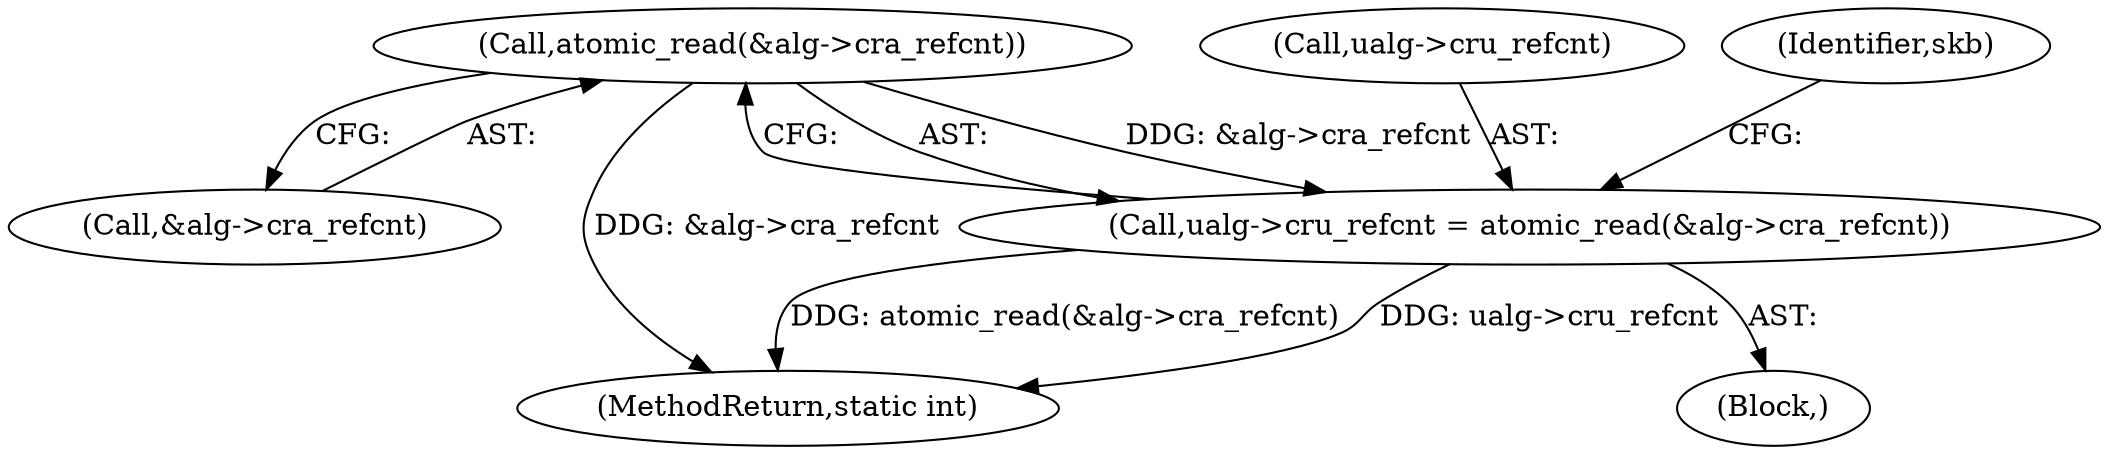 digraph "0_linux_9a5467bf7b6e9e02ec9c3da4e23747c05faeaac6_7@API" {
"1000152" [label="(Call,atomic_read(&alg->cra_refcnt))"];
"1000148" [label="(Call,ualg->cru_refcnt = atomic_read(&alg->cra_refcnt))"];
"1000149" [label="(Call,ualg->cru_refcnt)"];
"1000153" [label="(Call,&alg->cra_refcnt)"];
"1000152" [label="(Call,atomic_read(&alg->cra_refcnt))"];
"1000159" [label="(Identifier,skb)"];
"1000104" [label="(Block,)"];
"1000237" [label="(MethodReturn,static int)"];
"1000148" [label="(Call,ualg->cru_refcnt = atomic_read(&alg->cra_refcnt))"];
"1000152" -> "1000148"  [label="AST: "];
"1000152" -> "1000153"  [label="CFG: "];
"1000153" -> "1000152"  [label="AST: "];
"1000148" -> "1000152"  [label="CFG: "];
"1000152" -> "1000237"  [label="DDG: &alg->cra_refcnt"];
"1000152" -> "1000148"  [label="DDG: &alg->cra_refcnt"];
"1000148" -> "1000104"  [label="AST: "];
"1000149" -> "1000148"  [label="AST: "];
"1000159" -> "1000148"  [label="CFG: "];
"1000148" -> "1000237"  [label="DDG: atomic_read(&alg->cra_refcnt)"];
"1000148" -> "1000237"  [label="DDG: ualg->cru_refcnt"];
}
